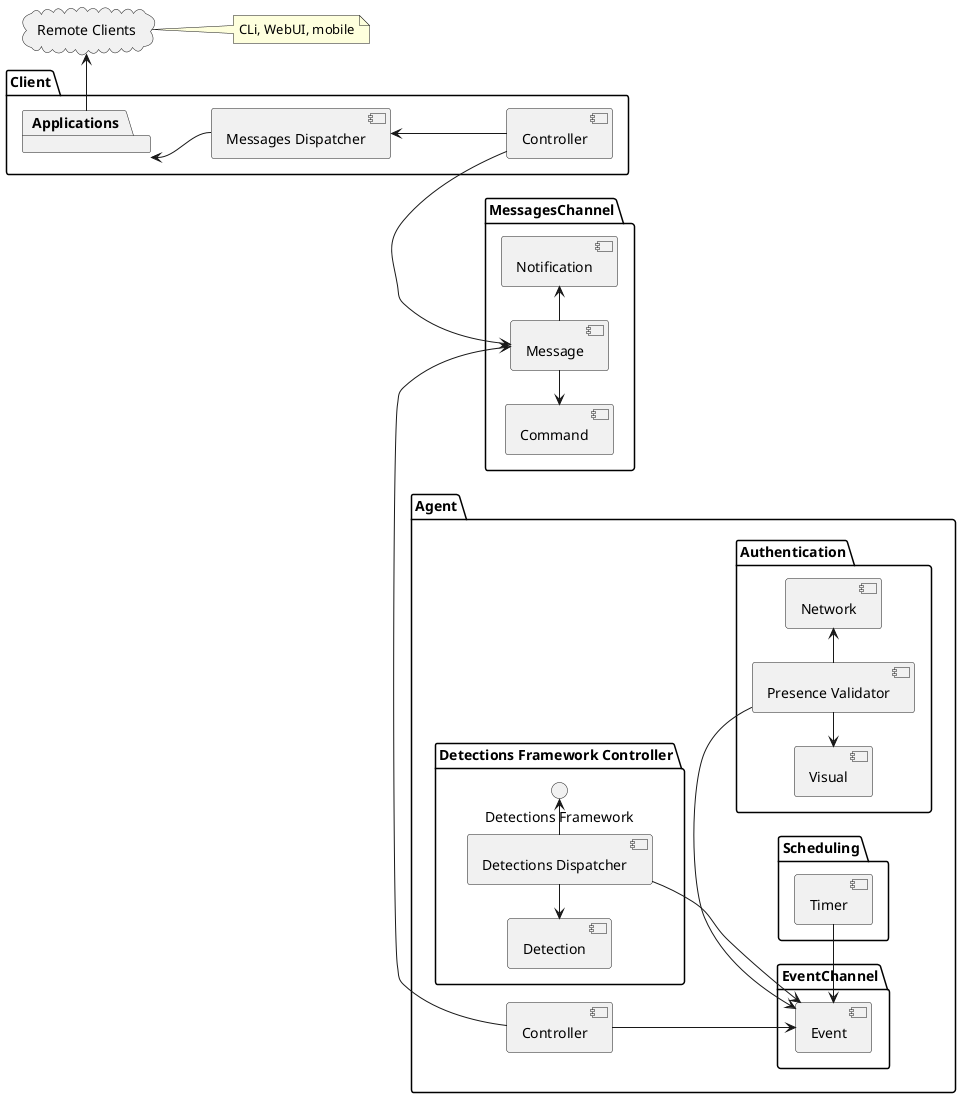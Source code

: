 @startuml
'https://plantuml.com/component-diagram

left to right direction

package "Agent" {
    [Controller] as Agent_Controller
    package "Authentication" {
      [Presence Validator]
      [Network]
      [Visual]
    }

    package "Detections Framework Controller" {
      () "Detections Framework" as DF
      [Detections Dispatcher] -> DF
      [Detection] <- [Detections Dispatcher]
    }


    package EventChannel {
      Agent_Controller --> [Event]
      [Presence Validator] -> [Event]
      [Detections Dispatcher] --> [Event]
    }

    package "Scheduling" {
      [Timer] -> [Event]
    }

}

package "Client" {
    [Controller] as Client_Controller
    [Messages Dispatcher] <-- Client_Controller

    package [Applications] {
    }
}

package MessagesChannel {
    [Command] <- [Message]
    [Message]
    [Message] -> [Notification]
}


cloud "Remote Clients" {
}

[Applications] <-- [Messages Dispatcher]
[Applications] -> "Remote Clients"
Client_Controller -> [Message]
Agent_Controller -> [Message]

[Presence Validator] -> [Network]
[Visual] <- [Presence Validator]

note right of "Remote Clients": CLi, WebUI, mobile
@enduml